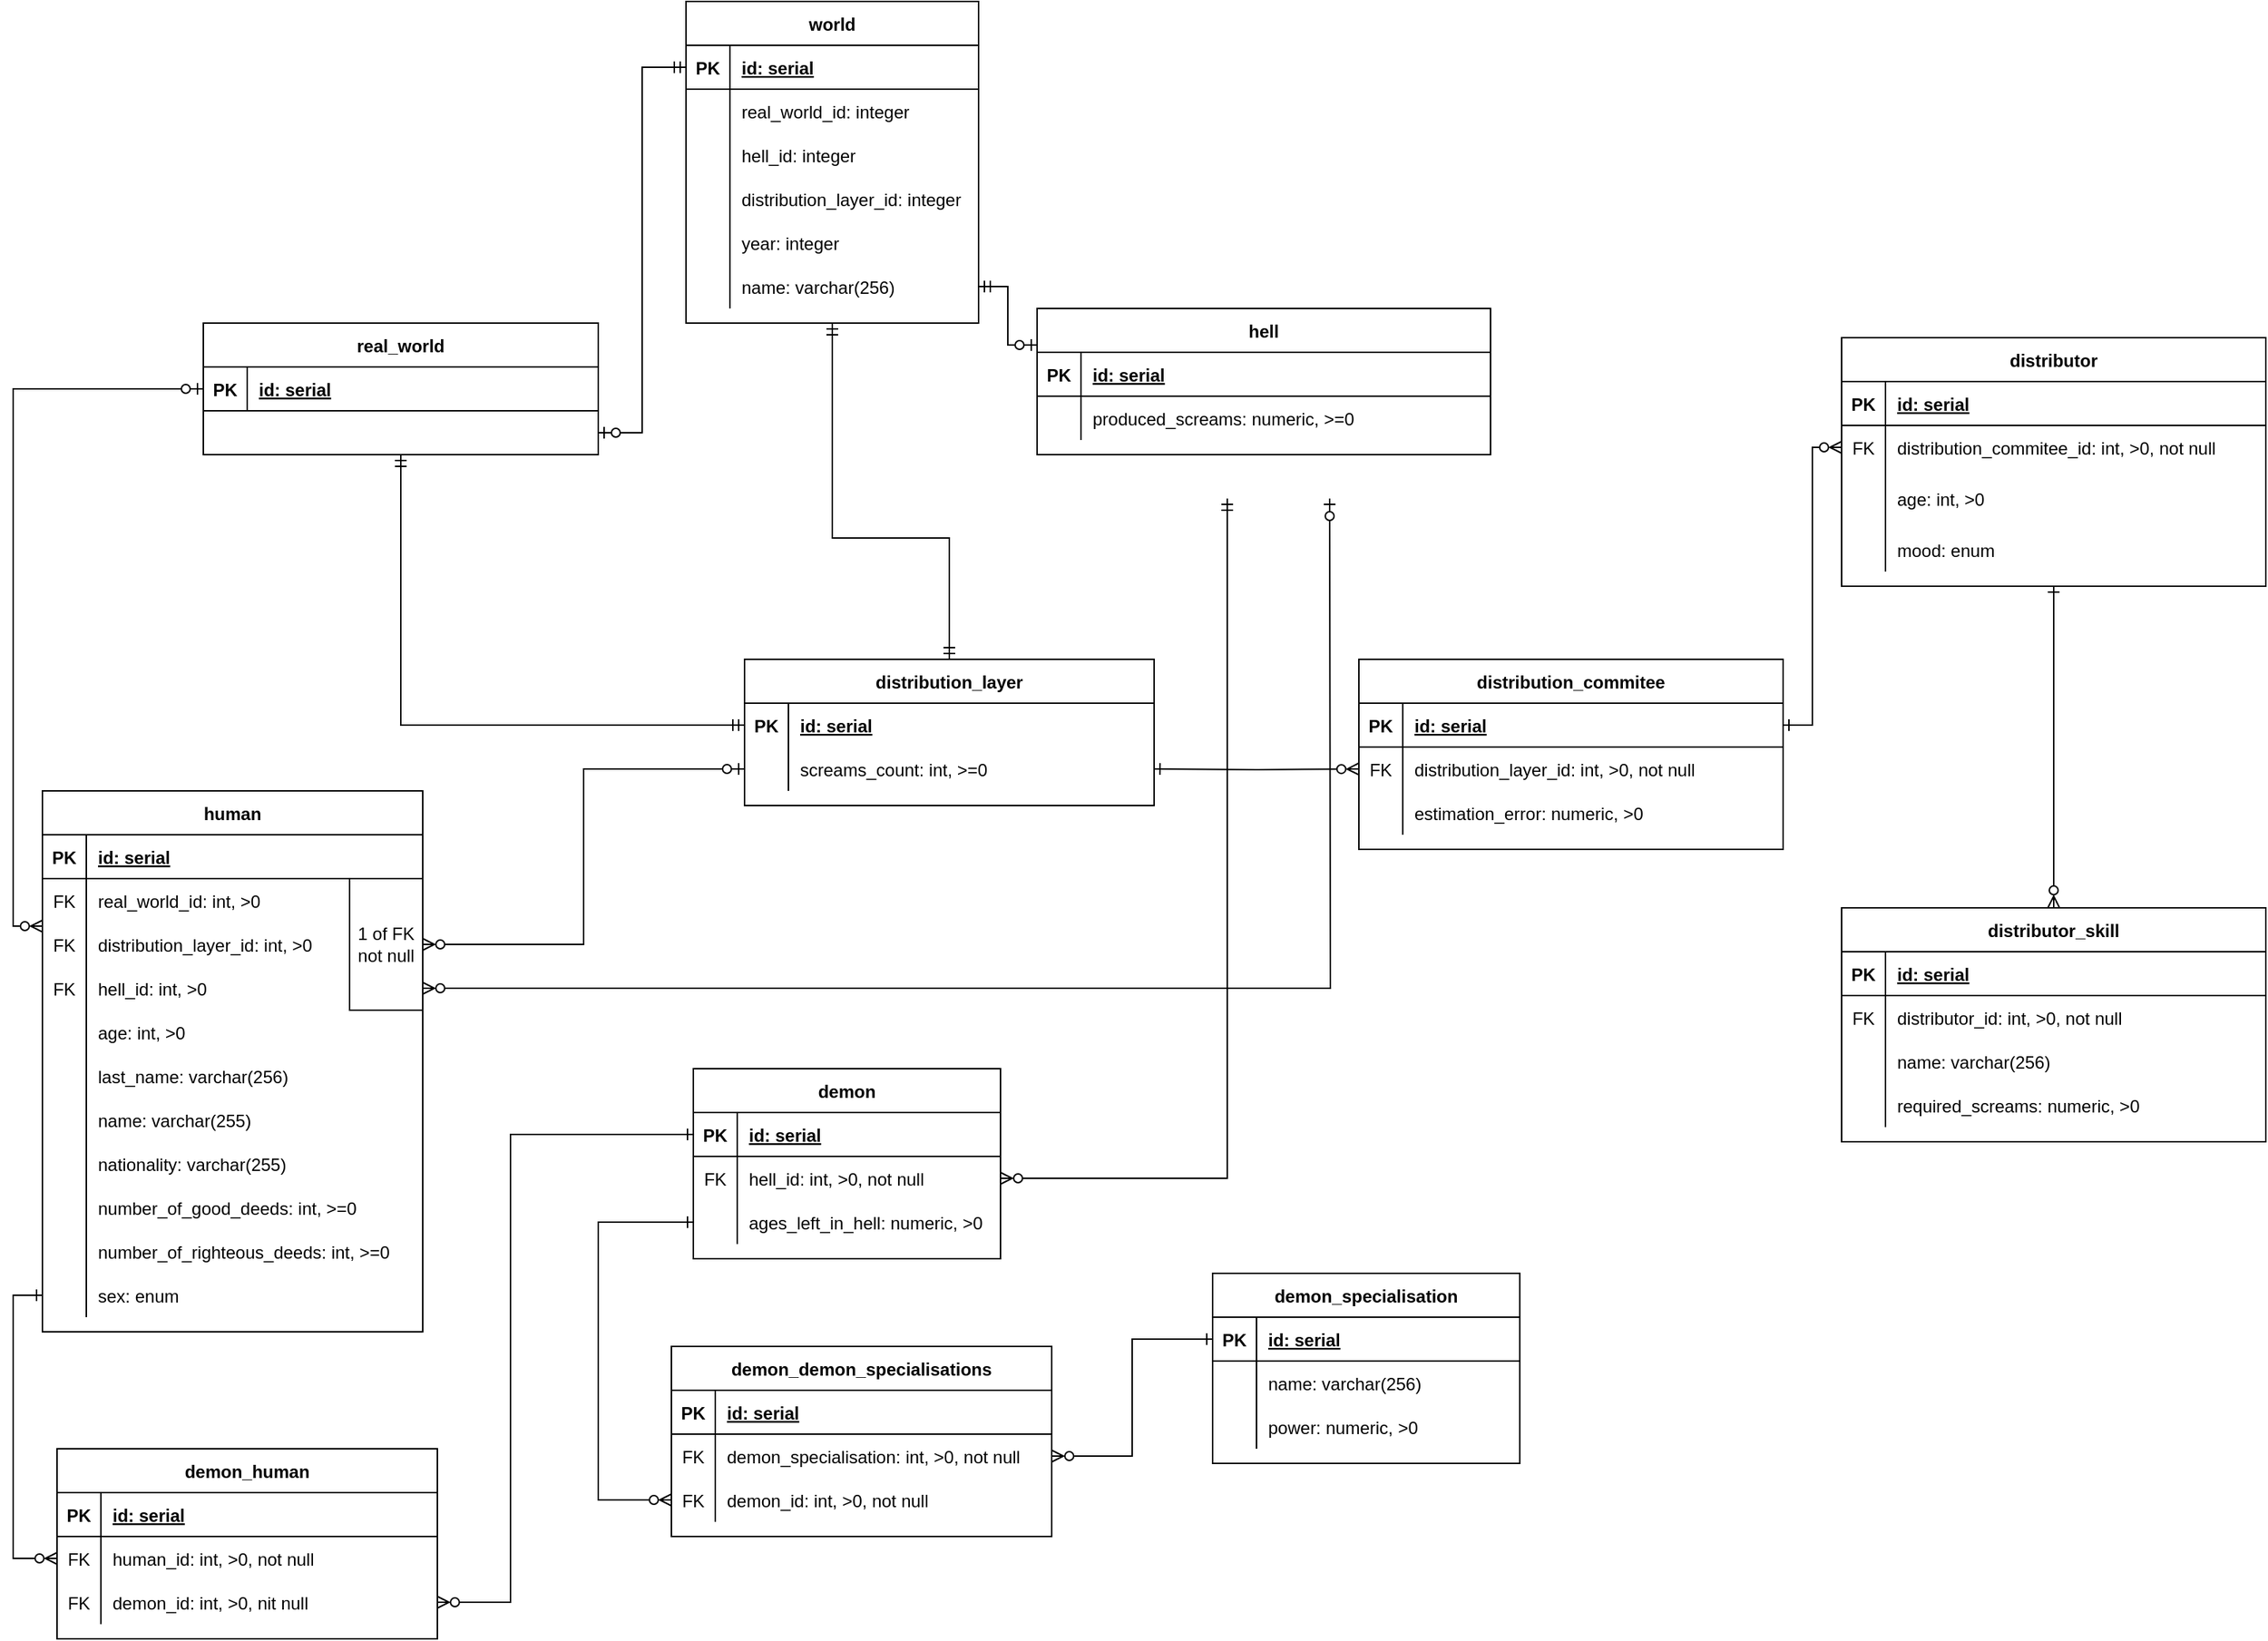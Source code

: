 <mxfile version="20.4.0" type="github">
  <diagram id="rBHpgDiXzl0zAv4yfUyi" name="Page-1">
    <mxGraphModel dx="2015" dy="2404" grid="1" gridSize="10" guides="1" tooltips="1" connect="1" arrows="1" fold="1" page="1" pageScale="1" pageWidth="827" pageHeight="1169" math="0" shadow="0">
      <root>
        <mxCell id="0" />
        <mxCell id="1" parent="0" />
        <mxCell id="eScy41fRzatvGcqAESL5-1" value="real_world" style="shape=table;startSize=30;container=1;collapsible=1;childLayout=tableLayout;fixedRows=1;rowLines=0;fontStyle=1;align=center;resizeLast=1;" parent="1" vertex="1">
          <mxGeometry x="210" y="160" width="270" height="90" as="geometry" />
        </mxCell>
        <mxCell id="eScy41fRzatvGcqAESL5-2" value="" style="shape=tableRow;horizontal=0;startSize=0;swimlaneHead=0;swimlaneBody=0;fillColor=none;collapsible=0;dropTarget=0;points=[[0,0.5],[1,0.5]];portConstraint=eastwest;top=0;left=0;right=0;bottom=1;" parent="eScy41fRzatvGcqAESL5-1" vertex="1">
          <mxGeometry y="30" width="270" height="30" as="geometry" />
        </mxCell>
        <mxCell id="eScy41fRzatvGcqAESL5-3" value="PK" style="shape=partialRectangle;connectable=0;fillColor=none;top=0;left=0;bottom=0;right=0;fontStyle=1;overflow=hidden;" parent="eScy41fRzatvGcqAESL5-2" vertex="1">
          <mxGeometry width="30" height="30" as="geometry">
            <mxRectangle width="30" height="30" as="alternateBounds" />
          </mxGeometry>
        </mxCell>
        <mxCell id="eScy41fRzatvGcqAESL5-4" value="id: serial" style="shape=partialRectangle;connectable=0;fillColor=none;top=0;left=0;bottom=0;right=0;align=left;spacingLeft=6;fontStyle=5;overflow=hidden;" parent="eScy41fRzatvGcqAESL5-2" vertex="1">
          <mxGeometry x="30" width="240" height="30" as="geometry">
            <mxRectangle width="240" height="30" as="alternateBounds" />
          </mxGeometry>
        </mxCell>
        <mxCell id="iyKSk-mzgAImHG3on2Fb-129" style="edgeStyle=orthogonalEdgeStyle;rounded=0;orthogonalLoop=1;jettySize=auto;html=1;entryX=0.5;entryY=0;entryDx=0;entryDy=0;startArrow=ERone;startFill=0;endArrow=ERzeroToMany;endFill=0;" parent="1" source="eScy41fRzatvGcqAESL5-14" target="iyKSk-mzgAImHG3on2Fb-112" edge="1">
          <mxGeometry relative="1" as="geometry" />
        </mxCell>
        <mxCell id="eScy41fRzatvGcqAESL5-14" value="distributor" style="shape=table;startSize=30;container=1;collapsible=1;childLayout=tableLayout;fixedRows=1;rowLines=0;fontStyle=1;align=center;resizeLast=1;" parent="1" vertex="1">
          <mxGeometry x="1330" y="170" width="290" height="170" as="geometry" />
        </mxCell>
        <mxCell id="eScy41fRzatvGcqAESL5-15" value="" style="shape=tableRow;horizontal=0;startSize=0;swimlaneHead=0;swimlaneBody=0;fillColor=none;collapsible=0;dropTarget=0;points=[[0,0.5],[1,0.5]];portConstraint=eastwest;top=0;left=0;right=0;bottom=1;" parent="eScy41fRzatvGcqAESL5-14" vertex="1">
          <mxGeometry y="30" width="290" height="30" as="geometry" />
        </mxCell>
        <mxCell id="eScy41fRzatvGcqAESL5-16" value="PK" style="shape=partialRectangle;connectable=0;fillColor=none;top=0;left=0;bottom=0;right=0;fontStyle=1;overflow=hidden;" parent="eScy41fRzatvGcqAESL5-15" vertex="1">
          <mxGeometry width="30" height="30" as="geometry">
            <mxRectangle width="30" height="30" as="alternateBounds" />
          </mxGeometry>
        </mxCell>
        <mxCell id="eScy41fRzatvGcqAESL5-17" value="id: serial" style="shape=partialRectangle;connectable=0;fillColor=none;top=0;left=0;bottom=0;right=0;align=left;spacingLeft=6;fontStyle=5;overflow=hidden;" parent="eScy41fRzatvGcqAESL5-15" vertex="1">
          <mxGeometry x="30" width="260" height="30" as="geometry">
            <mxRectangle width="260" height="30" as="alternateBounds" />
          </mxGeometry>
        </mxCell>
        <mxCell id="eScy41fRzatvGcqAESL5-18" value="" style="shape=tableRow;horizontal=0;startSize=0;swimlaneHead=0;swimlaneBody=0;fillColor=none;collapsible=0;dropTarget=0;points=[[0,0.5],[1,0.5]];portConstraint=eastwest;top=0;left=0;right=0;bottom=0;" parent="eScy41fRzatvGcqAESL5-14" vertex="1">
          <mxGeometry y="60" width="290" height="30" as="geometry" />
        </mxCell>
        <mxCell id="eScy41fRzatvGcqAESL5-19" value="FK" style="shape=partialRectangle;connectable=0;fillColor=none;top=0;left=0;bottom=0;right=0;editable=1;overflow=hidden;" parent="eScy41fRzatvGcqAESL5-18" vertex="1">
          <mxGeometry width="30" height="30" as="geometry">
            <mxRectangle width="30" height="30" as="alternateBounds" />
          </mxGeometry>
        </mxCell>
        <mxCell id="eScy41fRzatvGcqAESL5-20" value="distribution_commitee_id: int, &gt;0, not null" style="shape=partialRectangle;connectable=0;fillColor=none;top=0;left=0;bottom=0;right=0;align=left;spacingLeft=6;overflow=hidden;" parent="eScy41fRzatvGcqAESL5-18" vertex="1">
          <mxGeometry x="30" width="260" height="30" as="geometry">
            <mxRectangle width="260" height="30" as="alternateBounds" />
          </mxGeometry>
        </mxCell>
        <mxCell id="eScy41fRzatvGcqAESL5-21" value="" style="shape=tableRow;horizontal=0;startSize=0;swimlaneHead=0;swimlaneBody=0;fillColor=none;collapsible=0;dropTarget=0;points=[[0,0.5],[1,0.5]];portConstraint=eastwest;top=0;left=0;right=0;bottom=0;" parent="eScy41fRzatvGcqAESL5-14" vertex="1">
          <mxGeometry y="90" width="290" height="40" as="geometry" />
        </mxCell>
        <mxCell id="eScy41fRzatvGcqAESL5-22" value="" style="shape=partialRectangle;connectable=0;fillColor=none;top=0;left=0;bottom=0;right=0;editable=1;overflow=hidden;" parent="eScy41fRzatvGcqAESL5-21" vertex="1">
          <mxGeometry width="30" height="40" as="geometry">
            <mxRectangle width="30" height="40" as="alternateBounds" />
          </mxGeometry>
        </mxCell>
        <mxCell id="eScy41fRzatvGcqAESL5-23" value="age: int, &gt;0" style="shape=partialRectangle;connectable=0;fillColor=none;top=0;left=0;bottom=0;right=0;align=left;spacingLeft=6;overflow=hidden;" parent="eScy41fRzatvGcqAESL5-21" vertex="1">
          <mxGeometry x="30" width="260" height="40" as="geometry">
            <mxRectangle width="260" height="40" as="alternateBounds" />
          </mxGeometry>
        </mxCell>
        <mxCell id="eScy41fRzatvGcqAESL5-24" value="" style="shape=tableRow;horizontal=0;startSize=0;swimlaneHead=0;swimlaneBody=0;fillColor=none;collapsible=0;dropTarget=0;points=[[0,0.5],[1,0.5]];portConstraint=eastwest;top=0;left=0;right=0;bottom=0;" parent="eScy41fRzatvGcqAESL5-14" vertex="1">
          <mxGeometry y="130" width="290" height="30" as="geometry" />
        </mxCell>
        <mxCell id="eScy41fRzatvGcqAESL5-25" value="" style="shape=partialRectangle;connectable=0;fillColor=none;top=0;left=0;bottom=0;right=0;editable=1;overflow=hidden;" parent="eScy41fRzatvGcqAESL5-24" vertex="1">
          <mxGeometry width="30" height="30" as="geometry">
            <mxRectangle width="30" height="30" as="alternateBounds" />
          </mxGeometry>
        </mxCell>
        <mxCell id="eScy41fRzatvGcqAESL5-26" value="mood: enum" style="shape=partialRectangle;connectable=0;fillColor=none;top=0;left=0;bottom=0;right=0;align=left;spacingLeft=6;overflow=hidden;" parent="eScy41fRzatvGcqAESL5-24" vertex="1">
          <mxGeometry x="30" width="260" height="30" as="geometry">
            <mxRectangle width="260" height="30" as="alternateBounds" />
          </mxGeometry>
        </mxCell>
        <mxCell id="iyKSk-mzgAImHG3on2Fb-43" style="edgeStyle=orthogonalEdgeStyle;rounded=0;orthogonalLoop=1;jettySize=auto;html=1;exitX=0;exitY=0.25;exitDx=0;exitDy=0;entryX=0;entryY=0.5;entryDx=0;entryDy=0;startArrow=ERzeroToMany;startFill=0;endArrow=ERzeroToOne;endFill=0;" parent="1" source="eScy41fRzatvGcqAESL5-27" target="eScy41fRzatvGcqAESL5-2" edge="1">
          <mxGeometry relative="1" as="geometry" />
        </mxCell>
        <mxCell id="eScy41fRzatvGcqAESL5-27" value="human" style="shape=table;startSize=30;container=1;collapsible=1;childLayout=tableLayout;fixedRows=1;rowLines=0;fontStyle=1;align=center;resizeLast=1;" parent="1" vertex="1">
          <mxGeometry x="100" y="480" width="260" height="370" as="geometry" />
        </mxCell>
        <mxCell id="eScy41fRzatvGcqAESL5-28" value="" style="shape=tableRow;horizontal=0;startSize=0;swimlaneHead=0;swimlaneBody=0;fillColor=none;collapsible=0;dropTarget=0;points=[[0,0.5],[1,0.5]];portConstraint=eastwest;top=0;left=0;right=0;bottom=1;" parent="eScy41fRzatvGcqAESL5-27" vertex="1">
          <mxGeometry y="30" width="260" height="30" as="geometry" />
        </mxCell>
        <mxCell id="eScy41fRzatvGcqAESL5-29" value="PK" style="shape=partialRectangle;connectable=0;fillColor=none;top=0;left=0;bottom=0;right=0;fontStyle=1;overflow=hidden;" parent="eScy41fRzatvGcqAESL5-28" vertex="1">
          <mxGeometry width="30" height="30" as="geometry">
            <mxRectangle width="30" height="30" as="alternateBounds" />
          </mxGeometry>
        </mxCell>
        <mxCell id="eScy41fRzatvGcqAESL5-30" value="id: serial" style="shape=partialRectangle;connectable=0;fillColor=none;top=0;left=0;bottom=0;right=0;align=left;spacingLeft=6;fontStyle=5;overflow=hidden;" parent="eScy41fRzatvGcqAESL5-28" vertex="1">
          <mxGeometry x="30" width="230" height="30" as="geometry">
            <mxRectangle width="230" height="30" as="alternateBounds" />
          </mxGeometry>
        </mxCell>
        <mxCell id="eScy41fRzatvGcqAESL5-31" value="" style="shape=tableRow;horizontal=0;startSize=0;swimlaneHead=0;swimlaneBody=0;fillColor=none;collapsible=0;dropTarget=0;points=[[0,0.5],[1,0.5]];portConstraint=eastwest;top=0;left=0;right=0;bottom=0;" parent="eScy41fRzatvGcqAESL5-27" vertex="1">
          <mxGeometry y="60" width="260" height="30" as="geometry" />
        </mxCell>
        <mxCell id="eScy41fRzatvGcqAESL5-32" value="FK" style="shape=partialRectangle;connectable=0;fillColor=none;top=0;left=0;bottom=0;right=0;editable=1;overflow=hidden;" parent="eScy41fRzatvGcqAESL5-31" vertex="1">
          <mxGeometry width="30" height="30" as="geometry">
            <mxRectangle width="30" height="30" as="alternateBounds" />
          </mxGeometry>
        </mxCell>
        <mxCell id="eScy41fRzatvGcqAESL5-33" value="real_world_id: int, &gt;0" style="shape=partialRectangle;connectable=0;fillColor=none;top=0;left=0;bottom=0;right=0;align=left;spacingLeft=6;overflow=hidden;" parent="eScy41fRzatvGcqAESL5-31" vertex="1">
          <mxGeometry x="30" width="230" height="30" as="geometry">
            <mxRectangle width="230" height="30" as="alternateBounds" />
          </mxGeometry>
        </mxCell>
        <mxCell id="iyKSk-mzgAImHG3on2Fb-54" value="" style="shape=tableRow;horizontal=0;startSize=0;swimlaneHead=0;swimlaneBody=0;fillColor=none;collapsible=0;dropTarget=0;points=[[0,0.5],[1,0.5]];portConstraint=eastwest;top=0;left=0;right=0;bottom=0;" parent="eScy41fRzatvGcqAESL5-27" vertex="1">
          <mxGeometry y="90" width="260" height="30" as="geometry" />
        </mxCell>
        <mxCell id="iyKSk-mzgAImHG3on2Fb-55" value="FK" style="shape=partialRectangle;connectable=0;fillColor=none;top=0;left=0;bottom=0;right=0;editable=1;overflow=hidden;" parent="iyKSk-mzgAImHG3on2Fb-54" vertex="1">
          <mxGeometry width="30" height="30" as="geometry">
            <mxRectangle width="30" height="30" as="alternateBounds" />
          </mxGeometry>
        </mxCell>
        <mxCell id="iyKSk-mzgAImHG3on2Fb-56" value="distribution_layer_id: int, &gt;0" style="shape=partialRectangle;connectable=0;fillColor=none;top=0;left=0;bottom=0;right=0;align=left;spacingLeft=6;overflow=hidden;fontStyle=0" parent="iyKSk-mzgAImHG3on2Fb-54" vertex="1">
          <mxGeometry x="30" width="230" height="30" as="geometry">
            <mxRectangle width="230" height="30" as="alternateBounds" />
          </mxGeometry>
        </mxCell>
        <mxCell id="iyKSk-mzgAImHG3on2Fb-50" value="" style="shape=tableRow;horizontal=0;startSize=0;swimlaneHead=0;swimlaneBody=0;fillColor=none;collapsible=0;dropTarget=0;points=[[0,0.5],[1,0.5]];portConstraint=eastwest;top=0;left=0;right=0;bottom=0;" parent="eScy41fRzatvGcqAESL5-27" vertex="1">
          <mxGeometry y="120" width="260" height="30" as="geometry" />
        </mxCell>
        <mxCell id="iyKSk-mzgAImHG3on2Fb-51" value="FK" style="shape=partialRectangle;connectable=0;fillColor=none;top=0;left=0;bottom=0;right=0;editable=1;overflow=hidden;" parent="iyKSk-mzgAImHG3on2Fb-50" vertex="1">
          <mxGeometry width="30" height="30" as="geometry">
            <mxRectangle width="30" height="30" as="alternateBounds" />
          </mxGeometry>
        </mxCell>
        <mxCell id="iyKSk-mzgAImHG3on2Fb-52" value="hell_id: int, &gt;0" style="shape=partialRectangle;connectable=0;fillColor=none;top=0;left=0;bottom=0;right=0;align=left;spacingLeft=6;overflow=hidden;fontStyle=0" parent="iyKSk-mzgAImHG3on2Fb-50" vertex="1">
          <mxGeometry x="30" width="230" height="30" as="geometry">
            <mxRectangle width="230" height="30" as="alternateBounds" />
          </mxGeometry>
        </mxCell>
        <mxCell id="iyKSk-mzgAImHG3on2Fb-40" value="" style="shape=tableRow;horizontal=0;startSize=0;swimlaneHead=0;swimlaneBody=0;fillColor=none;collapsible=0;dropTarget=0;points=[[0,0.5],[1,0.5]];portConstraint=eastwest;top=0;left=0;right=0;bottom=0;" parent="eScy41fRzatvGcqAESL5-27" vertex="1">
          <mxGeometry y="150" width="260" height="30" as="geometry" />
        </mxCell>
        <mxCell id="iyKSk-mzgAImHG3on2Fb-41" value="" style="shape=partialRectangle;connectable=0;fillColor=none;top=0;left=0;bottom=0;right=0;editable=1;overflow=hidden;" parent="iyKSk-mzgAImHG3on2Fb-40" vertex="1">
          <mxGeometry width="30" height="30" as="geometry">
            <mxRectangle width="30" height="30" as="alternateBounds" />
          </mxGeometry>
        </mxCell>
        <mxCell id="iyKSk-mzgAImHG3on2Fb-42" value="age: int, &gt;0" style="shape=partialRectangle;connectable=0;fillColor=none;top=0;left=0;bottom=0;right=0;align=left;spacingLeft=6;overflow=hidden;" parent="iyKSk-mzgAImHG3on2Fb-40" vertex="1">
          <mxGeometry x="30" width="230" height="30" as="geometry">
            <mxRectangle width="230" height="30" as="alternateBounds" />
          </mxGeometry>
        </mxCell>
        <mxCell id="eScy41fRzatvGcqAESL5-34" value="" style="shape=tableRow;horizontal=0;startSize=0;swimlaneHead=0;swimlaneBody=0;fillColor=none;collapsible=0;dropTarget=0;points=[[0,0.5],[1,0.5]];portConstraint=eastwest;top=0;left=0;right=0;bottom=0;" parent="eScy41fRzatvGcqAESL5-27" vertex="1">
          <mxGeometry y="180" width="260" height="30" as="geometry" />
        </mxCell>
        <mxCell id="eScy41fRzatvGcqAESL5-35" value="" style="shape=partialRectangle;connectable=0;fillColor=none;top=0;left=0;bottom=0;right=0;editable=1;overflow=hidden;" parent="eScy41fRzatvGcqAESL5-34" vertex="1">
          <mxGeometry width="30" height="30" as="geometry">
            <mxRectangle width="30" height="30" as="alternateBounds" />
          </mxGeometry>
        </mxCell>
        <mxCell id="eScy41fRzatvGcqAESL5-36" value="last_name: varchar(256)" style="shape=partialRectangle;connectable=0;fillColor=none;top=0;left=0;bottom=0;right=0;align=left;spacingLeft=6;overflow=hidden;" parent="eScy41fRzatvGcqAESL5-34" vertex="1">
          <mxGeometry x="30" width="230" height="30" as="geometry">
            <mxRectangle width="230" height="30" as="alternateBounds" />
          </mxGeometry>
        </mxCell>
        <mxCell id="eScy41fRzatvGcqAESL5-37" value="" style="shape=tableRow;horizontal=0;startSize=0;swimlaneHead=0;swimlaneBody=0;fillColor=none;collapsible=0;dropTarget=0;points=[[0,0.5],[1,0.5]];portConstraint=eastwest;top=0;left=0;right=0;bottom=0;" parent="eScy41fRzatvGcqAESL5-27" vertex="1">
          <mxGeometry y="210" width="260" height="30" as="geometry" />
        </mxCell>
        <mxCell id="eScy41fRzatvGcqAESL5-38" value="" style="shape=partialRectangle;connectable=0;fillColor=none;top=0;left=0;bottom=0;right=0;editable=1;overflow=hidden;" parent="eScy41fRzatvGcqAESL5-37" vertex="1">
          <mxGeometry width="30" height="30" as="geometry">
            <mxRectangle width="30" height="30" as="alternateBounds" />
          </mxGeometry>
        </mxCell>
        <mxCell id="eScy41fRzatvGcqAESL5-39" value="name: varchar(255)" style="shape=partialRectangle;connectable=0;fillColor=none;top=0;left=0;bottom=0;right=0;align=left;spacingLeft=6;overflow=hidden;" parent="eScy41fRzatvGcqAESL5-37" vertex="1">
          <mxGeometry x="30" width="230" height="30" as="geometry">
            <mxRectangle width="230" height="30" as="alternateBounds" />
          </mxGeometry>
        </mxCell>
        <mxCell id="iyKSk-mzgAImHG3on2Fb-34" value="" style="shape=tableRow;horizontal=0;startSize=0;swimlaneHead=0;swimlaneBody=0;fillColor=none;collapsible=0;dropTarget=0;points=[[0,0.5],[1,0.5]];portConstraint=eastwest;top=0;left=0;right=0;bottom=0;" parent="eScy41fRzatvGcqAESL5-27" vertex="1">
          <mxGeometry y="240" width="260" height="30" as="geometry" />
        </mxCell>
        <mxCell id="iyKSk-mzgAImHG3on2Fb-35" value="" style="shape=partialRectangle;connectable=0;fillColor=none;top=0;left=0;bottom=0;right=0;editable=1;overflow=hidden;" parent="iyKSk-mzgAImHG3on2Fb-34" vertex="1">
          <mxGeometry width="30" height="30" as="geometry">
            <mxRectangle width="30" height="30" as="alternateBounds" />
          </mxGeometry>
        </mxCell>
        <mxCell id="iyKSk-mzgAImHG3on2Fb-36" value="nationality: varchar(255)" style="shape=partialRectangle;connectable=0;fillColor=none;top=0;left=0;bottom=0;right=0;align=left;spacingLeft=6;overflow=hidden;" parent="iyKSk-mzgAImHG3on2Fb-34" vertex="1">
          <mxGeometry x="30" width="230" height="30" as="geometry">
            <mxRectangle width="230" height="30" as="alternateBounds" />
          </mxGeometry>
        </mxCell>
        <mxCell id="iyKSk-mzgAImHG3on2Fb-37" value="" style="shape=tableRow;horizontal=0;startSize=0;swimlaneHead=0;swimlaneBody=0;fillColor=none;collapsible=0;dropTarget=0;points=[[0,0.5],[1,0.5]];portConstraint=eastwest;top=0;left=0;right=0;bottom=0;" parent="eScy41fRzatvGcqAESL5-27" vertex="1">
          <mxGeometry y="270" width="260" height="30" as="geometry" />
        </mxCell>
        <mxCell id="iyKSk-mzgAImHG3on2Fb-38" value="" style="shape=partialRectangle;connectable=0;fillColor=none;top=0;left=0;bottom=0;right=0;editable=1;overflow=hidden;" parent="iyKSk-mzgAImHG3on2Fb-37" vertex="1">
          <mxGeometry width="30" height="30" as="geometry">
            <mxRectangle width="30" height="30" as="alternateBounds" />
          </mxGeometry>
        </mxCell>
        <mxCell id="iyKSk-mzgAImHG3on2Fb-39" value="number_of_good_deeds: int, &gt;=0" style="shape=partialRectangle;connectable=0;fillColor=none;top=0;left=0;bottom=0;right=0;align=left;spacingLeft=6;overflow=hidden;" parent="iyKSk-mzgAImHG3on2Fb-37" vertex="1">
          <mxGeometry x="30" width="230" height="30" as="geometry">
            <mxRectangle width="230" height="30" as="alternateBounds" />
          </mxGeometry>
        </mxCell>
        <mxCell id="iyKSk-mzgAImHG3on2Fb-30" value="" style="shape=tableRow;horizontal=0;startSize=0;swimlaneHead=0;swimlaneBody=0;fillColor=none;collapsible=0;dropTarget=0;points=[[0,0.5],[1,0.5]];portConstraint=eastwest;top=0;left=0;right=0;bottom=0;" parent="eScy41fRzatvGcqAESL5-27" vertex="1">
          <mxGeometry y="300" width="260" height="30" as="geometry" />
        </mxCell>
        <mxCell id="iyKSk-mzgAImHG3on2Fb-31" value="" style="shape=partialRectangle;connectable=0;fillColor=none;top=0;left=0;bottom=0;right=0;editable=1;overflow=hidden;" parent="iyKSk-mzgAImHG3on2Fb-30" vertex="1">
          <mxGeometry width="30" height="30" as="geometry">
            <mxRectangle width="30" height="30" as="alternateBounds" />
          </mxGeometry>
        </mxCell>
        <mxCell id="iyKSk-mzgAImHG3on2Fb-32" value="number_of_righteous_deeds: int, &gt;=0" style="shape=partialRectangle;connectable=0;fillColor=none;top=0;left=0;bottom=0;right=0;align=left;spacingLeft=6;overflow=hidden;" parent="iyKSk-mzgAImHG3on2Fb-30" vertex="1">
          <mxGeometry x="30" width="230" height="30" as="geometry">
            <mxRectangle width="230" height="30" as="alternateBounds" />
          </mxGeometry>
        </mxCell>
        <mxCell id="iyKSk-mzgAImHG3on2Fb-47" value="" style="shape=tableRow;horizontal=0;startSize=0;swimlaneHead=0;swimlaneBody=0;fillColor=none;collapsible=0;dropTarget=0;points=[[0,0.5],[1,0.5]];portConstraint=eastwest;top=0;left=0;right=0;bottom=0;" parent="eScy41fRzatvGcqAESL5-27" vertex="1">
          <mxGeometry y="330" width="260" height="30" as="geometry" />
        </mxCell>
        <mxCell id="iyKSk-mzgAImHG3on2Fb-48" value="" style="shape=partialRectangle;connectable=0;fillColor=none;top=0;left=0;bottom=0;right=0;editable=1;overflow=hidden;" parent="iyKSk-mzgAImHG3on2Fb-47" vertex="1">
          <mxGeometry width="30" height="30" as="geometry">
            <mxRectangle width="30" height="30" as="alternateBounds" />
          </mxGeometry>
        </mxCell>
        <mxCell id="iyKSk-mzgAImHG3on2Fb-49" value="sex: enum" style="shape=partialRectangle;connectable=0;fillColor=none;top=0;left=0;bottom=0;right=0;align=left;spacingLeft=6;overflow=hidden;" parent="iyKSk-mzgAImHG3on2Fb-47" vertex="1">
          <mxGeometry x="30" width="230" height="30" as="geometry">
            <mxRectangle width="230" height="30" as="alternateBounds" />
          </mxGeometry>
        </mxCell>
        <mxCell id="eScy41fRzatvGcqAESL5-40" value="world" style="shape=table;startSize=30;container=1;collapsible=1;childLayout=tableLayout;fixedRows=1;rowLines=0;fontStyle=1;align=center;resizeLast=1;" parent="1" vertex="1">
          <mxGeometry x="540" y="-60" width="200" height="220" as="geometry" />
        </mxCell>
        <mxCell id="eScy41fRzatvGcqAESL5-41" value="" style="shape=tableRow;horizontal=0;startSize=0;swimlaneHead=0;swimlaneBody=0;fillColor=none;collapsible=0;dropTarget=0;points=[[0,0.5],[1,0.5]];portConstraint=eastwest;top=0;left=0;right=0;bottom=1;" parent="eScy41fRzatvGcqAESL5-40" vertex="1">
          <mxGeometry y="30" width="200" height="30" as="geometry" />
        </mxCell>
        <mxCell id="eScy41fRzatvGcqAESL5-42" value="PK" style="shape=partialRectangle;connectable=0;fillColor=none;top=0;left=0;bottom=0;right=0;fontStyle=1;overflow=hidden;" parent="eScy41fRzatvGcqAESL5-41" vertex="1">
          <mxGeometry width="30" height="30" as="geometry">
            <mxRectangle width="30" height="30" as="alternateBounds" />
          </mxGeometry>
        </mxCell>
        <mxCell id="eScy41fRzatvGcqAESL5-43" value="id: serial" style="shape=partialRectangle;connectable=0;fillColor=none;top=0;left=0;bottom=0;right=0;align=left;spacingLeft=6;fontStyle=5;overflow=hidden;" parent="eScy41fRzatvGcqAESL5-41" vertex="1">
          <mxGeometry x="30" width="170" height="30" as="geometry">
            <mxRectangle width="170" height="30" as="alternateBounds" />
          </mxGeometry>
        </mxCell>
        <mxCell id="u2eBjIrQ2yj7nebWLhhH-1" value="" style="shape=tableRow;horizontal=0;startSize=0;swimlaneHead=0;swimlaneBody=0;fillColor=none;collapsible=0;dropTarget=0;points=[[0,0.5],[1,0.5]];portConstraint=eastwest;top=0;left=0;right=0;bottom=0;" vertex="1" parent="eScy41fRzatvGcqAESL5-40">
          <mxGeometry y="60" width="200" height="30" as="geometry" />
        </mxCell>
        <mxCell id="u2eBjIrQ2yj7nebWLhhH-2" value="" style="shape=partialRectangle;connectable=0;fillColor=none;top=0;left=0;bottom=0;right=0;editable=1;overflow=hidden;" vertex="1" parent="u2eBjIrQ2yj7nebWLhhH-1">
          <mxGeometry width="30" height="30" as="geometry">
            <mxRectangle width="30" height="30" as="alternateBounds" />
          </mxGeometry>
        </mxCell>
        <mxCell id="u2eBjIrQ2yj7nebWLhhH-3" value="real_world_id: integer" style="shape=partialRectangle;connectable=0;fillColor=none;top=0;left=0;bottom=0;right=0;align=left;spacingLeft=6;overflow=hidden;" vertex="1" parent="u2eBjIrQ2yj7nebWLhhH-1">
          <mxGeometry x="30" width="170" height="30" as="geometry">
            <mxRectangle width="170" height="30" as="alternateBounds" />
          </mxGeometry>
        </mxCell>
        <mxCell id="u2eBjIrQ2yj7nebWLhhH-8" value="" style="shape=tableRow;horizontal=0;startSize=0;swimlaneHead=0;swimlaneBody=0;fillColor=none;collapsible=0;dropTarget=0;points=[[0,0.5],[1,0.5]];portConstraint=eastwest;top=0;left=0;right=0;bottom=0;" vertex="1" parent="eScy41fRzatvGcqAESL5-40">
          <mxGeometry y="90" width="200" height="30" as="geometry" />
        </mxCell>
        <mxCell id="u2eBjIrQ2yj7nebWLhhH-9" value="" style="shape=partialRectangle;connectable=0;fillColor=none;top=0;left=0;bottom=0;right=0;editable=1;overflow=hidden;" vertex="1" parent="u2eBjIrQ2yj7nebWLhhH-8">
          <mxGeometry width="30" height="30" as="geometry">
            <mxRectangle width="30" height="30" as="alternateBounds" />
          </mxGeometry>
        </mxCell>
        <mxCell id="u2eBjIrQ2yj7nebWLhhH-10" value="hell_id: integer" style="shape=partialRectangle;connectable=0;fillColor=none;top=0;left=0;bottom=0;right=0;align=left;spacingLeft=6;overflow=hidden;" vertex="1" parent="u2eBjIrQ2yj7nebWLhhH-8">
          <mxGeometry x="30" width="170" height="30" as="geometry">
            <mxRectangle width="170" height="30" as="alternateBounds" />
          </mxGeometry>
        </mxCell>
        <mxCell id="u2eBjIrQ2yj7nebWLhhH-11" value="" style="shape=tableRow;horizontal=0;startSize=0;swimlaneHead=0;swimlaneBody=0;fillColor=none;collapsible=0;dropTarget=0;points=[[0,0.5],[1,0.5]];portConstraint=eastwest;top=0;left=0;right=0;bottom=0;" vertex="1" parent="eScy41fRzatvGcqAESL5-40">
          <mxGeometry y="120" width="200" height="30" as="geometry" />
        </mxCell>
        <mxCell id="u2eBjIrQ2yj7nebWLhhH-12" value="" style="shape=partialRectangle;connectable=0;fillColor=none;top=0;left=0;bottom=0;right=0;editable=1;overflow=hidden;" vertex="1" parent="u2eBjIrQ2yj7nebWLhhH-11">
          <mxGeometry width="30" height="30" as="geometry">
            <mxRectangle width="30" height="30" as="alternateBounds" />
          </mxGeometry>
        </mxCell>
        <mxCell id="u2eBjIrQ2yj7nebWLhhH-13" value="distribution_layer_id: integer" style="shape=partialRectangle;connectable=0;fillColor=none;top=0;left=0;bottom=0;right=0;align=left;spacingLeft=6;overflow=hidden;" vertex="1" parent="u2eBjIrQ2yj7nebWLhhH-11">
          <mxGeometry x="30" width="170" height="30" as="geometry">
            <mxRectangle width="170" height="30" as="alternateBounds" />
          </mxGeometry>
        </mxCell>
        <mxCell id="u2eBjIrQ2yj7nebWLhhH-14" value="" style="shape=tableRow;horizontal=0;startSize=0;swimlaneHead=0;swimlaneBody=0;fillColor=none;collapsible=0;dropTarget=0;points=[[0,0.5],[1,0.5]];portConstraint=eastwest;top=0;left=0;right=0;bottom=0;" vertex="1" parent="eScy41fRzatvGcqAESL5-40">
          <mxGeometry y="150" width="200" height="30" as="geometry" />
        </mxCell>
        <mxCell id="u2eBjIrQ2yj7nebWLhhH-15" value="" style="shape=partialRectangle;connectable=0;fillColor=none;top=0;left=0;bottom=0;right=0;editable=1;overflow=hidden;" vertex="1" parent="u2eBjIrQ2yj7nebWLhhH-14">
          <mxGeometry width="30" height="30" as="geometry">
            <mxRectangle width="30" height="30" as="alternateBounds" />
          </mxGeometry>
        </mxCell>
        <mxCell id="u2eBjIrQ2yj7nebWLhhH-16" value="year: integer" style="shape=partialRectangle;connectable=0;fillColor=none;top=0;left=0;bottom=0;right=0;align=left;spacingLeft=6;overflow=hidden;" vertex="1" parent="u2eBjIrQ2yj7nebWLhhH-14">
          <mxGeometry x="30" width="170" height="30" as="geometry">
            <mxRectangle width="170" height="30" as="alternateBounds" />
          </mxGeometry>
        </mxCell>
        <mxCell id="eScy41fRzatvGcqAESL5-44" value="" style="shape=tableRow;horizontal=0;startSize=0;swimlaneHead=0;swimlaneBody=0;fillColor=none;collapsible=0;dropTarget=0;points=[[0,0.5],[1,0.5]];portConstraint=eastwest;top=0;left=0;right=0;bottom=0;" parent="eScy41fRzatvGcqAESL5-40" vertex="1">
          <mxGeometry y="180" width="200" height="30" as="geometry" />
        </mxCell>
        <mxCell id="eScy41fRzatvGcqAESL5-45" value="" style="shape=partialRectangle;connectable=0;fillColor=none;top=0;left=0;bottom=0;right=0;editable=1;overflow=hidden;" parent="eScy41fRzatvGcqAESL5-44" vertex="1">
          <mxGeometry width="30" height="30" as="geometry">
            <mxRectangle width="30" height="30" as="alternateBounds" />
          </mxGeometry>
        </mxCell>
        <mxCell id="eScy41fRzatvGcqAESL5-46" value="name: varchar(256)" style="shape=partialRectangle;connectable=0;fillColor=none;top=0;left=0;bottom=0;right=0;align=left;spacingLeft=6;overflow=hidden;" parent="eScy41fRzatvGcqAESL5-44" vertex="1">
          <mxGeometry x="30" width="170" height="30" as="geometry">
            <mxRectangle width="170" height="30" as="alternateBounds" />
          </mxGeometry>
        </mxCell>
        <mxCell id="iyKSk-mzgAImHG3on2Fb-21" style="edgeStyle=orthogonalEdgeStyle;rounded=0;orthogonalLoop=1;jettySize=auto;html=1;entryX=0.5;entryY=1;entryDx=0;entryDy=0;startArrow=ERmandOne;startFill=0;endArrow=ERmandOne;endFill=0;" parent="1" source="eScy41fRzatvGcqAESL5-53" target="eScy41fRzatvGcqAESL5-40" edge="1">
          <mxGeometry relative="1" as="geometry">
            <mxPoint x="780" y="225" as="targetPoint" />
            <Array as="points">
              <mxPoint x="720" y="307" />
              <mxPoint x="640" y="307" />
            </Array>
          </mxGeometry>
        </mxCell>
        <mxCell id="eScy41fRzatvGcqAESL5-53" value="distribution_layer" style="shape=table;startSize=30;container=1;collapsible=1;childLayout=tableLayout;fixedRows=1;rowLines=0;fontStyle=1;align=center;resizeLast=1;" parent="1" vertex="1">
          <mxGeometry x="580" y="390" width="280" height="100" as="geometry" />
        </mxCell>
        <mxCell id="eScy41fRzatvGcqAESL5-57" value="" style="shape=tableRow;horizontal=0;startSize=0;swimlaneHead=0;swimlaneBody=0;fillColor=none;collapsible=0;dropTarget=0;points=[[0,0.5],[1,0.5]];portConstraint=eastwest;top=0;left=0;right=0;bottom=0;" parent="eScy41fRzatvGcqAESL5-53" vertex="1">
          <mxGeometry y="30" width="280" height="30" as="geometry" />
        </mxCell>
        <mxCell id="eScy41fRzatvGcqAESL5-58" value="PK" style="shape=partialRectangle;connectable=0;fillColor=none;top=0;left=0;bottom=0;right=0;editable=1;overflow=hidden;fontStyle=1" parent="eScy41fRzatvGcqAESL5-57" vertex="1">
          <mxGeometry width="30" height="30" as="geometry">
            <mxRectangle width="30" height="30" as="alternateBounds" />
          </mxGeometry>
        </mxCell>
        <mxCell id="eScy41fRzatvGcqAESL5-59" value="id: serial" style="shape=partialRectangle;connectable=0;fillColor=none;top=0;left=0;bottom=0;right=0;align=left;spacingLeft=6;overflow=hidden;fontStyle=5" parent="eScy41fRzatvGcqAESL5-57" vertex="1">
          <mxGeometry x="30" width="250" height="30" as="geometry">
            <mxRectangle width="250" height="30" as="alternateBounds" />
          </mxGeometry>
        </mxCell>
        <mxCell id="iyKSk-mzgAImHG3on2Fb-22" value="" style="shape=tableRow;horizontal=0;startSize=0;swimlaneHead=0;swimlaneBody=0;fillColor=none;collapsible=0;dropTarget=0;points=[[0,0.5],[1,0.5]];portConstraint=eastwest;top=0;left=0;right=0;bottom=0;" parent="eScy41fRzatvGcqAESL5-53" vertex="1">
          <mxGeometry y="60" width="280" height="30" as="geometry" />
        </mxCell>
        <mxCell id="iyKSk-mzgAImHG3on2Fb-23" value="" style="shape=partialRectangle;connectable=0;fillColor=none;top=0;left=0;bottom=0;right=0;editable=1;overflow=hidden;" parent="iyKSk-mzgAImHG3on2Fb-22" vertex="1">
          <mxGeometry width="30" height="30" as="geometry">
            <mxRectangle width="30" height="30" as="alternateBounds" />
          </mxGeometry>
        </mxCell>
        <mxCell id="iyKSk-mzgAImHG3on2Fb-24" value="screams_count: int, &gt;=0" style="shape=partialRectangle;connectable=0;fillColor=none;top=0;left=0;bottom=0;right=0;align=left;spacingLeft=6;overflow=hidden;" parent="iyKSk-mzgAImHG3on2Fb-22" vertex="1">
          <mxGeometry x="30" width="250" height="30" as="geometry">
            <mxRectangle width="250" height="30" as="alternateBounds" />
          </mxGeometry>
        </mxCell>
        <mxCell id="iyKSk-mzgAImHG3on2Fb-60" style="edgeStyle=orthogonalEdgeStyle;rounded=0;orthogonalLoop=1;jettySize=auto;html=1;startArrow=ERzeroToMany;startFill=0;endArrow=ERmandOne;endFill=0;exitX=1;exitY=0.5;exitDx=0;exitDy=0;" parent="1" source="eScy41fRzatvGcqAESL5-70" edge="1">
          <mxGeometry relative="1" as="geometry">
            <mxPoint x="910" y="280" as="targetPoint" />
            <Array as="points">
              <mxPoint x="910" y="745" />
            </Array>
          </mxGeometry>
        </mxCell>
        <mxCell id="iyKSk-mzgAImHG3on2Fb-82" style="edgeStyle=orthogonalEdgeStyle;rounded=0;orthogonalLoop=1;jettySize=auto;html=1;entryX=0;entryY=0.5;entryDx=0;entryDy=0;startArrow=ERone;startFill=0;endArrow=ERzeroToMany;endFill=0;exitX=0;exitY=0.5;exitDx=0;exitDy=0;" parent="1" source="eScy41fRzatvGcqAESL5-73" target="iyKSk-mzgAImHG3on2Fb-79" edge="1">
          <mxGeometry relative="1" as="geometry">
            <Array as="points">
              <mxPoint x="480" y="775" />
              <mxPoint x="480" y="965" />
            </Array>
          </mxGeometry>
        </mxCell>
        <mxCell id="eScy41fRzatvGcqAESL5-66" value="demon" style="shape=table;startSize=30;container=1;collapsible=1;childLayout=tableLayout;fixedRows=1;rowLines=0;fontStyle=1;align=center;resizeLast=1;" parent="1" vertex="1">
          <mxGeometry x="545" y="670" width="210" height="130" as="geometry" />
        </mxCell>
        <mxCell id="eScy41fRzatvGcqAESL5-67" value="" style="shape=tableRow;horizontal=0;startSize=0;swimlaneHead=0;swimlaneBody=0;fillColor=none;collapsible=0;dropTarget=0;points=[[0,0.5],[1,0.5]];portConstraint=eastwest;top=0;left=0;right=0;bottom=1;" parent="eScy41fRzatvGcqAESL5-66" vertex="1">
          <mxGeometry y="30" width="210" height="30" as="geometry" />
        </mxCell>
        <mxCell id="eScy41fRzatvGcqAESL5-68" value="PK" style="shape=partialRectangle;connectable=0;fillColor=none;top=0;left=0;bottom=0;right=0;fontStyle=1;overflow=hidden;" parent="eScy41fRzatvGcqAESL5-67" vertex="1">
          <mxGeometry width="30" height="30" as="geometry">
            <mxRectangle width="30" height="30" as="alternateBounds" />
          </mxGeometry>
        </mxCell>
        <mxCell id="eScy41fRzatvGcqAESL5-69" value="id: serial" style="shape=partialRectangle;connectable=0;fillColor=none;top=0;left=0;bottom=0;right=0;align=left;spacingLeft=6;fontStyle=5;overflow=hidden;" parent="eScy41fRzatvGcqAESL5-67" vertex="1">
          <mxGeometry x="30" width="180" height="30" as="geometry">
            <mxRectangle width="180" height="30" as="alternateBounds" />
          </mxGeometry>
        </mxCell>
        <mxCell id="eScy41fRzatvGcqAESL5-70" value="" style="shape=tableRow;horizontal=0;startSize=0;swimlaneHead=0;swimlaneBody=0;fillColor=none;collapsible=0;dropTarget=0;points=[[0,0.5],[1,0.5]];portConstraint=eastwest;top=0;left=0;right=0;bottom=0;" parent="eScy41fRzatvGcqAESL5-66" vertex="1">
          <mxGeometry y="60" width="210" height="30" as="geometry" />
        </mxCell>
        <mxCell id="eScy41fRzatvGcqAESL5-71" value="FK" style="shape=partialRectangle;connectable=0;fillColor=none;top=0;left=0;bottom=0;right=0;editable=1;overflow=hidden;" parent="eScy41fRzatvGcqAESL5-70" vertex="1">
          <mxGeometry width="30" height="30" as="geometry">
            <mxRectangle width="30" height="30" as="alternateBounds" />
          </mxGeometry>
        </mxCell>
        <mxCell id="eScy41fRzatvGcqAESL5-72" value="hell_id: int, &gt;0, not null" style="shape=partialRectangle;connectable=0;fillColor=none;top=0;left=0;bottom=0;right=0;align=left;spacingLeft=6;overflow=hidden;" parent="eScy41fRzatvGcqAESL5-70" vertex="1">
          <mxGeometry x="30" width="180" height="30" as="geometry">
            <mxRectangle width="180" height="30" as="alternateBounds" />
          </mxGeometry>
        </mxCell>
        <mxCell id="eScy41fRzatvGcqAESL5-73" value="" style="shape=tableRow;horizontal=0;startSize=0;swimlaneHead=0;swimlaneBody=0;fillColor=none;collapsible=0;dropTarget=0;points=[[0,0.5],[1,0.5]];portConstraint=eastwest;top=0;left=0;right=0;bottom=0;" parent="eScy41fRzatvGcqAESL5-66" vertex="1">
          <mxGeometry y="90" width="210" height="30" as="geometry" />
        </mxCell>
        <mxCell id="eScy41fRzatvGcqAESL5-74" value="" style="shape=partialRectangle;connectable=0;fillColor=none;top=0;left=0;bottom=0;right=0;editable=1;overflow=hidden;" parent="eScy41fRzatvGcqAESL5-73" vertex="1">
          <mxGeometry width="30" height="30" as="geometry">
            <mxRectangle width="30" height="30" as="alternateBounds" />
          </mxGeometry>
        </mxCell>
        <mxCell id="eScy41fRzatvGcqAESL5-75" value="ages_left_in_hell: numeric, &gt;0" style="shape=partialRectangle;connectable=0;fillColor=none;top=0;left=0;bottom=0;right=0;align=left;spacingLeft=6;overflow=hidden;" parent="eScy41fRzatvGcqAESL5-73" vertex="1">
          <mxGeometry x="30" width="180" height="30" as="geometry">
            <mxRectangle width="180" height="30" as="alternateBounds" />
          </mxGeometry>
        </mxCell>
        <mxCell id="iyKSk-mzgAImHG3on2Fb-1" style="edgeStyle=orthogonalEdgeStyle;rounded=0;orthogonalLoop=1;jettySize=auto;html=1;entryX=0;entryY=0.5;entryDx=0;entryDy=0;exitX=1;exitY=0.5;exitDx=0;exitDy=0;endArrow=ERmandOne;endFill=0;startArrow=ERzeroToOne;startFill=0;" parent="1" target="eScy41fRzatvGcqAESL5-41" edge="1">
          <mxGeometry relative="1" as="geometry">
            <mxPoint x="480" y="235" as="sourcePoint" />
            <Array as="points">
              <mxPoint x="510" y="235" />
              <mxPoint x="510" y="-15" />
            </Array>
          </mxGeometry>
        </mxCell>
        <mxCell id="iyKSk-mzgAImHG3on2Fb-10" value="hell" style="shape=table;startSize=30;container=1;collapsible=1;childLayout=tableLayout;fixedRows=1;rowLines=0;fontStyle=1;align=center;resizeLast=1;" parent="1" vertex="1">
          <mxGeometry x="780" y="150" width="310" height="100" as="geometry" />
        </mxCell>
        <mxCell id="iyKSk-mzgAImHG3on2Fb-11" value="" style="shape=tableRow;horizontal=0;startSize=0;swimlaneHead=0;swimlaneBody=0;fillColor=none;collapsible=0;dropTarget=0;points=[[0,0.5],[1,0.5]];portConstraint=eastwest;top=0;left=0;right=0;bottom=1;" parent="iyKSk-mzgAImHG3on2Fb-10" vertex="1">
          <mxGeometry y="30" width="310" height="30" as="geometry" />
        </mxCell>
        <mxCell id="iyKSk-mzgAImHG3on2Fb-12" value="PK" style="shape=partialRectangle;connectable=0;fillColor=none;top=0;left=0;bottom=0;right=0;fontStyle=1;overflow=hidden;" parent="iyKSk-mzgAImHG3on2Fb-11" vertex="1">
          <mxGeometry width="30" height="30" as="geometry">
            <mxRectangle width="30" height="30" as="alternateBounds" />
          </mxGeometry>
        </mxCell>
        <mxCell id="iyKSk-mzgAImHG3on2Fb-13" value="id: serial" style="shape=partialRectangle;connectable=0;fillColor=none;top=0;left=0;bottom=0;right=0;align=left;spacingLeft=6;fontStyle=5;overflow=hidden;" parent="iyKSk-mzgAImHG3on2Fb-11" vertex="1">
          <mxGeometry x="30" width="280" height="30" as="geometry">
            <mxRectangle width="280" height="30" as="alternateBounds" />
          </mxGeometry>
        </mxCell>
        <mxCell id="iyKSk-mzgAImHG3on2Fb-125" value="" style="shape=tableRow;horizontal=0;startSize=0;swimlaneHead=0;swimlaneBody=0;fillColor=none;collapsible=0;dropTarget=0;points=[[0,0.5],[1,0.5]];portConstraint=eastwest;top=0;left=0;right=0;bottom=0;" parent="iyKSk-mzgAImHG3on2Fb-10" vertex="1">
          <mxGeometry y="60" width="310" height="30" as="geometry" />
        </mxCell>
        <mxCell id="iyKSk-mzgAImHG3on2Fb-126" value="" style="shape=partialRectangle;connectable=0;fillColor=none;top=0;left=0;bottom=0;right=0;editable=1;overflow=hidden;" parent="iyKSk-mzgAImHG3on2Fb-125" vertex="1">
          <mxGeometry width="30" height="30" as="geometry">
            <mxRectangle width="30" height="30" as="alternateBounds" />
          </mxGeometry>
        </mxCell>
        <mxCell id="iyKSk-mzgAImHG3on2Fb-127" value="produced_screams: numeric, &gt;=0" style="shape=partialRectangle;connectable=0;fillColor=none;top=0;left=0;bottom=0;right=0;align=left;spacingLeft=6;overflow=hidden;" parent="iyKSk-mzgAImHG3on2Fb-125" vertex="1">
          <mxGeometry x="30" width="280" height="30" as="geometry">
            <mxRectangle width="280" height="30" as="alternateBounds" />
          </mxGeometry>
        </mxCell>
        <mxCell id="iyKSk-mzgAImHG3on2Fb-20" style="edgeStyle=orthogonalEdgeStyle;rounded=0;orthogonalLoop=1;jettySize=auto;html=1;entryX=1;entryY=0.5;entryDx=0;entryDy=0;startArrow=ERzeroToOne;startFill=0;endArrow=ERmandOne;endFill=0;exitX=0;exitY=0.25;exitDx=0;exitDy=0;" parent="1" source="iyKSk-mzgAImHG3on2Fb-10" target="eScy41fRzatvGcqAESL5-44" edge="1">
          <mxGeometry relative="1" as="geometry" />
        </mxCell>
        <mxCell id="iyKSk-mzgAImHG3on2Fb-29" style="edgeStyle=orthogonalEdgeStyle;rounded=0;orthogonalLoop=1;jettySize=auto;html=1;entryX=0.5;entryY=1;entryDx=0;entryDy=0;startArrow=ERmandOne;startFill=0;endArrow=ERmandOne;endFill=0;" parent="1" source="eScy41fRzatvGcqAESL5-57" target="eScy41fRzatvGcqAESL5-1" edge="1">
          <mxGeometry relative="1" as="geometry" />
        </mxCell>
        <mxCell id="iyKSk-mzgAImHG3on2Fb-53" style="edgeStyle=orthogonalEdgeStyle;rounded=0;orthogonalLoop=1;jettySize=auto;html=1;entryX=0;entryY=0.5;entryDx=0;entryDy=0;startArrow=ERzeroToMany;startFill=0;endArrow=ERzeroToOne;endFill=0;exitX=1;exitY=0.5;exitDx=0;exitDy=0;" parent="1" source="iyKSk-mzgAImHG3on2Fb-54" target="iyKSk-mzgAImHG3on2Fb-22" edge="1">
          <mxGeometry relative="1" as="geometry" />
        </mxCell>
        <mxCell id="iyKSk-mzgAImHG3on2Fb-57" style="edgeStyle=orthogonalEdgeStyle;rounded=0;orthogonalLoop=1;jettySize=auto;html=1;startArrow=ERzeroToMany;startFill=0;endArrow=ERzeroToOne;endFill=0;" parent="1" source="iyKSk-mzgAImHG3on2Fb-50" edge="1">
          <mxGeometry relative="1" as="geometry">
            <mxPoint x="980" y="280" as="targetPoint" />
          </mxGeometry>
        </mxCell>
        <mxCell id="iyKSk-mzgAImHG3on2Fb-58" value="1 of FK not null" style="rounded=0;whiteSpace=wrap;html=1;" parent="1" vertex="1">
          <mxGeometry x="310" y="540" width="50" height="90" as="geometry" />
        </mxCell>
        <mxCell id="iyKSk-mzgAImHG3on2Fb-61" value="demon_specialisation" style="shape=table;startSize=30;container=1;collapsible=1;childLayout=tableLayout;fixedRows=1;rowLines=0;fontStyle=1;align=center;resizeLast=1;" parent="1" vertex="1">
          <mxGeometry x="900" y="810" width="210" height="130" as="geometry" />
        </mxCell>
        <mxCell id="iyKSk-mzgAImHG3on2Fb-62" value="" style="shape=tableRow;horizontal=0;startSize=0;swimlaneHead=0;swimlaneBody=0;fillColor=none;collapsible=0;dropTarget=0;points=[[0,0.5],[1,0.5]];portConstraint=eastwest;top=0;left=0;right=0;bottom=1;" parent="iyKSk-mzgAImHG3on2Fb-61" vertex="1">
          <mxGeometry y="30" width="210" height="30" as="geometry" />
        </mxCell>
        <mxCell id="iyKSk-mzgAImHG3on2Fb-63" value="PK" style="shape=partialRectangle;connectable=0;fillColor=none;top=0;left=0;bottom=0;right=0;fontStyle=1;overflow=hidden;" parent="iyKSk-mzgAImHG3on2Fb-62" vertex="1">
          <mxGeometry width="30" height="30" as="geometry">
            <mxRectangle width="30" height="30" as="alternateBounds" />
          </mxGeometry>
        </mxCell>
        <mxCell id="iyKSk-mzgAImHG3on2Fb-64" value="id: serial" style="shape=partialRectangle;connectable=0;fillColor=none;top=0;left=0;bottom=0;right=0;align=left;spacingLeft=6;fontStyle=5;overflow=hidden;" parent="iyKSk-mzgAImHG3on2Fb-62" vertex="1">
          <mxGeometry x="30" width="180" height="30" as="geometry">
            <mxRectangle width="180" height="30" as="alternateBounds" />
          </mxGeometry>
        </mxCell>
        <mxCell id="iyKSk-mzgAImHG3on2Fb-65" value="" style="shape=tableRow;horizontal=0;startSize=0;swimlaneHead=0;swimlaneBody=0;fillColor=none;collapsible=0;dropTarget=0;points=[[0,0.5],[1,0.5]];portConstraint=eastwest;top=0;left=0;right=0;bottom=0;" parent="iyKSk-mzgAImHG3on2Fb-61" vertex="1">
          <mxGeometry y="60" width="210" height="30" as="geometry" />
        </mxCell>
        <mxCell id="iyKSk-mzgAImHG3on2Fb-66" value="" style="shape=partialRectangle;connectable=0;fillColor=none;top=0;left=0;bottom=0;right=0;editable=1;overflow=hidden;" parent="iyKSk-mzgAImHG3on2Fb-65" vertex="1">
          <mxGeometry width="30" height="30" as="geometry">
            <mxRectangle width="30" height="30" as="alternateBounds" />
          </mxGeometry>
        </mxCell>
        <mxCell id="iyKSk-mzgAImHG3on2Fb-67" value="name: varchar(256)" style="shape=partialRectangle;connectable=0;fillColor=none;top=0;left=0;bottom=0;right=0;align=left;spacingLeft=6;overflow=hidden;" parent="iyKSk-mzgAImHG3on2Fb-65" vertex="1">
          <mxGeometry x="30" width="180" height="30" as="geometry">
            <mxRectangle width="180" height="30" as="alternateBounds" />
          </mxGeometry>
        </mxCell>
        <mxCell id="iyKSk-mzgAImHG3on2Fb-68" value="" style="shape=tableRow;horizontal=0;startSize=0;swimlaneHead=0;swimlaneBody=0;fillColor=none;collapsible=0;dropTarget=0;points=[[0,0.5],[1,0.5]];portConstraint=eastwest;top=0;left=0;right=0;bottom=0;" parent="iyKSk-mzgAImHG3on2Fb-61" vertex="1">
          <mxGeometry y="90" width="210" height="30" as="geometry" />
        </mxCell>
        <mxCell id="iyKSk-mzgAImHG3on2Fb-69" value="" style="shape=partialRectangle;connectable=0;fillColor=none;top=0;left=0;bottom=0;right=0;editable=1;overflow=hidden;" parent="iyKSk-mzgAImHG3on2Fb-68" vertex="1">
          <mxGeometry width="30" height="30" as="geometry">
            <mxRectangle width="30" height="30" as="alternateBounds" />
          </mxGeometry>
        </mxCell>
        <mxCell id="iyKSk-mzgAImHG3on2Fb-70" value="power: numeric, &gt;0" style="shape=partialRectangle;connectable=0;fillColor=none;top=0;left=0;bottom=0;right=0;align=left;spacingLeft=6;overflow=hidden;" parent="iyKSk-mzgAImHG3on2Fb-68" vertex="1">
          <mxGeometry x="30" width="180" height="30" as="geometry">
            <mxRectangle width="180" height="30" as="alternateBounds" />
          </mxGeometry>
        </mxCell>
        <mxCell id="iyKSk-mzgAImHG3on2Fb-72" value="demon_demon_specialisations" style="shape=table;startSize=30;container=1;collapsible=1;childLayout=tableLayout;fixedRows=1;rowLines=0;fontStyle=1;align=center;resizeLast=1;" parent="1" vertex="1">
          <mxGeometry x="530" y="860" width="260" height="130" as="geometry" />
        </mxCell>
        <mxCell id="iyKSk-mzgAImHG3on2Fb-73" value="" style="shape=tableRow;horizontal=0;startSize=0;swimlaneHead=0;swimlaneBody=0;fillColor=none;collapsible=0;dropTarget=0;points=[[0,0.5],[1,0.5]];portConstraint=eastwest;top=0;left=0;right=0;bottom=1;" parent="iyKSk-mzgAImHG3on2Fb-72" vertex="1">
          <mxGeometry y="30" width="260" height="30" as="geometry" />
        </mxCell>
        <mxCell id="iyKSk-mzgAImHG3on2Fb-74" value="PK" style="shape=partialRectangle;connectable=0;fillColor=none;top=0;left=0;bottom=0;right=0;fontStyle=1;overflow=hidden;" parent="iyKSk-mzgAImHG3on2Fb-73" vertex="1">
          <mxGeometry width="30" height="30" as="geometry">
            <mxRectangle width="30" height="30" as="alternateBounds" />
          </mxGeometry>
        </mxCell>
        <mxCell id="iyKSk-mzgAImHG3on2Fb-75" value="id: serial" style="shape=partialRectangle;connectable=0;fillColor=none;top=0;left=0;bottom=0;right=0;align=left;spacingLeft=6;fontStyle=5;overflow=hidden;" parent="iyKSk-mzgAImHG3on2Fb-73" vertex="1">
          <mxGeometry x="30" width="230" height="30" as="geometry">
            <mxRectangle width="230" height="30" as="alternateBounds" />
          </mxGeometry>
        </mxCell>
        <mxCell id="iyKSk-mzgAImHG3on2Fb-76" value="" style="shape=tableRow;horizontal=0;startSize=0;swimlaneHead=0;swimlaneBody=0;fillColor=none;collapsible=0;dropTarget=0;points=[[0,0.5],[1,0.5]];portConstraint=eastwest;top=0;left=0;right=0;bottom=0;" parent="iyKSk-mzgAImHG3on2Fb-72" vertex="1">
          <mxGeometry y="60" width="260" height="30" as="geometry" />
        </mxCell>
        <mxCell id="iyKSk-mzgAImHG3on2Fb-77" value="FK" style="shape=partialRectangle;connectable=0;fillColor=none;top=0;left=0;bottom=0;right=0;editable=1;overflow=hidden;" parent="iyKSk-mzgAImHG3on2Fb-76" vertex="1">
          <mxGeometry width="30" height="30" as="geometry">
            <mxRectangle width="30" height="30" as="alternateBounds" />
          </mxGeometry>
        </mxCell>
        <mxCell id="iyKSk-mzgAImHG3on2Fb-78" value="demon_specialisation: int, &gt;0, not null" style="shape=partialRectangle;connectable=0;fillColor=none;top=0;left=0;bottom=0;right=0;align=left;spacingLeft=6;overflow=hidden;" parent="iyKSk-mzgAImHG3on2Fb-76" vertex="1">
          <mxGeometry x="30" width="230" height="30" as="geometry">
            <mxRectangle width="230" height="30" as="alternateBounds" />
          </mxGeometry>
        </mxCell>
        <mxCell id="iyKSk-mzgAImHG3on2Fb-79" value="" style="shape=tableRow;horizontal=0;startSize=0;swimlaneHead=0;swimlaneBody=0;fillColor=none;collapsible=0;dropTarget=0;points=[[0,0.5],[1,0.5]];portConstraint=eastwest;top=0;left=0;right=0;bottom=0;" parent="iyKSk-mzgAImHG3on2Fb-72" vertex="1">
          <mxGeometry y="90" width="260" height="30" as="geometry" />
        </mxCell>
        <mxCell id="iyKSk-mzgAImHG3on2Fb-80" value="FK" style="shape=partialRectangle;connectable=0;fillColor=none;top=0;left=0;bottom=0;right=0;editable=1;overflow=hidden;" parent="iyKSk-mzgAImHG3on2Fb-79" vertex="1">
          <mxGeometry width="30" height="30" as="geometry">
            <mxRectangle width="30" height="30" as="alternateBounds" />
          </mxGeometry>
        </mxCell>
        <mxCell id="iyKSk-mzgAImHG3on2Fb-81" value="demon_id: int, &gt;0, not null" style="shape=partialRectangle;connectable=0;fillColor=none;top=0;left=0;bottom=0;right=0;align=left;spacingLeft=6;overflow=hidden;" parent="iyKSk-mzgAImHG3on2Fb-79" vertex="1">
          <mxGeometry x="30" width="230" height="30" as="geometry">
            <mxRectangle width="230" height="30" as="alternateBounds" />
          </mxGeometry>
        </mxCell>
        <mxCell id="iyKSk-mzgAImHG3on2Fb-83" style="edgeStyle=orthogonalEdgeStyle;rounded=0;orthogonalLoop=1;jettySize=auto;html=1;entryX=1;entryY=0.5;entryDx=0;entryDy=0;startArrow=ERone;startFill=0;endArrow=ERzeroToMany;endFill=0;" parent="1" source="iyKSk-mzgAImHG3on2Fb-62" target="iyKSk-mzgAImHG3on2Fb-76" edge="1">
          <mxGeometry relative="1" as="geometry" />
        </mxCell>
        <mxCell id="iyKSk-mzgAImHG3on2Fb-84" value="demon_human" style="shape=table;startSize=30;container=1;collapsible=1;childLayout=tableLayout;fixedRows=1;rowLines=0;fontStyle=1;align=center;resizeLast=1;" parent="1" vertex="1">
          <mxGeometry x="110" y="930" width="260" height="130" as="geometry" />
        </mxCell>
        <mxCell id="iyKSk-mzgAImHG3on2Fb-85" value="" style="shape=tableRow;horizontal=0;startSize=0;swimlaneHead=0;swimlaneBody=0;fillColor=none;collapsible=0;dropTarget=0;points=[[0,0.5],[1,0.5]];portConstraint=eastwest;top=0;left=0;right=0;bottom=1;" parent="iyKSk-mzgAImHG3on2Fb-84" vertex="1">
          <mxGeometry y="30" width="260" height="30" as="geometry" />
        </mxCell>
        <mxCell id="iyKSk-mzgAImHG3on2Fb-86" value="PK" style="shape=partialRectangle;connectable=0;fillColor=none;top=0;left=0;bottom=0;right=0;fontStyle=1;overflow=hidden;" parent="iyKSk-mzgAImHG3on2Fb-85" vertex="1">
          <mxGeometry width="30" height="30" as="geometry">
            <mxRectangle width="30" height="30" as="alternateBounds" />
          </mxGeometry>
        </mxCell>
        <mxCell id="iyKSk-mzgAImHG3on2Fb-87" value="id: serial" style="shape=partialRectangle;connectable=0;fillColor=none;top=0;left=0;bottom=0;right=0;align=left;spacingLeft=6;fontStyle=5;overflow=hidden;" parent="iyKSk-mzgAImHG3on2Fb-85" vertex="1">
          <mxGeometry x="30" width="230" height="30" as="geometry">
            <mxRectangle width="230" height="30" as="alternateBounds" />
          </mxGeometry>
        </mxCell>
        <mxCell id="iyKSk-mzgAImHG3on2Fb-88" value="" style="shape=tableRow;horizontal=0;startSize=0;swimlaneHead=0;swimlaneBody=0;fillColor=none;collapsible=0;dropTarget=0;points=[[0,0.5],[1,0.5]];portConstraint=eastwest;top=0;left=0;right=0;bottom=0;" parent="iyKSk-mzgAImHG3on2Fb-84" vertex="1">
          <mxGeometry y="60" width="260" height="30" as="geometry" />
        </mxCell>
        <mxCell id="iyKSk-mzgAImHG3on2Fb-89" value="FK" style="shape=partialRectangle;connectable=0;fillColor=none;top=0;left=0;bottom=0;right=0;editable=1;overflow=hidden;" parent="iyKSk-mzgAImHG3on2Fb-88" vertex="1">
          <mxGeometry width="30" height="30" as="geometry">
            <mxRectangle width="30" height="30" as="alternateBounds" />
          </mxGeometry>
        </mxCell>
        <mxCell id="iyKSk-mzgAImHG3on2Fb-90" value="human_id: int, &gt;0, not null" style="shape=partialRectangle;connectable=0;fillColor=none;top=0;left=0;bottom=0;right=0;align=left;spacingLeft=6;overflow=hidden;" parent="iyKSk-mzgAImHG3on2Fb-88" vertex="1">
          <mxGeometry x="30" width="230" height="30" as="geometry">
            <mxRectangle width="230" height="30" as="alternateBounds" />
          </mxGeometry>
        </mxCell>
        <mxCell id="iyKSk-mzgAImHG3on2Fb-91" value="" style="shape=tableRow;horizontal=0;startSize=0;swimlaneHead=0;swimlaneBody=0;fillColor=none;collapsible=0;dropTarget=0;points=[[0,0.5],[1,0.5]];portConstraint=eastwest;top=0;left=0;right=0;bottom=0;" parent="iyKSk-mzgAImHG3on2Fb-84" vertex="1">
          <mxGeometry y="90" width="260" height="30" as="geometry" />
        </mxCell>
        <mxCell id="iyKSk-mzgAImHG3on2Fb-92" value="FK" style="shape=partialRectangle;connectable=0;fillColor=none;top=0;left=0;bottom=0;right=0;editable=1;overflow=hidden;" parent="iyKSk-mzgAImHG3on2Fb-91" vertex="1">
          <mxGeometry width="30" height="30" as="geometry">
            <mxRectangle width="30" height="30" as="alternateBounds" />
          </mxGeometry>
        </mxCell>
        <mxCell id="iyKSk-mzgAImHG3on2Fb-93" value="demon_id: int, &gt;0, nit null" style="shape=partialRectangle;connectable=0;fillColor=none;top=0;left=0;bottom=0;right=0;align=left;spacingLeft=6;overflow=hidden;" parent="iyKSk-mzgAImHG3on2Fb-91" vertex="1">
          <mxGeometry x="30" width="230" height="30" as="geometry">
            <mxRectangle width="230" height="30" as="alternateBounds" />
          </mxGeometry>
        </mxCell>
        <mxCell id="iyKSk-mzgAImHG3on2Fb-95" style="edgeStyle=orthogonalEdgeStyle;rounded=0;orthogonalLoop=1;jettySize=auto;html=1;entryX=0;entryY=0.5;entryDx=0;entryDy=0;startArrow=ERone;startFill=0;endArrow=ERzeroToMany;endFill=0;exitX=0;exitY=0.5;exitDx=0;exitDy=0;" parent="1" source="iyKSk-mzgAImHG3on2Fb-47" target="iyKSk-mzgAImHG3on2Fb-88" edge="1">
          <mxGeometry relative="1" as="geometry" />
        </mxCell>
        <mxCell id="iyKSk-mzgAImHG3on2Fb-96" style="edgeStyle=orthogonalEdgeStyle;rounded=0;orthogonalLoop=1;jettySize=auto;html=1;entryX=1;entryY=0.5;entryDx=0;entryDy=0;startArrow=ERone;startFill=0;endArrow=ERzeroToMany;endFill=0;" parent="1" source="eScy41fRzatvGcqAESL5-67" target="iyKSk-mzgAImHG3on2Fb-91" edge="1">
          <mxGeometry relative="1" as="geometry">
            <Array as="points">
              <mxPoint x="420" y="715" />
              <mxPoint x="420" y="1035" />
            </Array>
          </mxGeometry>
        </mxCell>
        <mxCell id="iyKSk-mzgAImHG3on2Fb-97" value="distribution_commitee" style="shape=table;startSize=30;container=1;collapsible=1;childLayout=tableLayout;fixedRows=1;rowLines=0;fontStyle=1;align=center;resizeLast=1;" parent="1" vertex="1">
          <mxGeometry x="1000" y="390" width="290" height="130" as="geometry" />
        </mxCell>
        <mxCell id="iyKSk-mzgAImHG3on2Fb-98" value="" style="shape=tableRow;horizontal=0;startSize=0;swimlaneHead=0;swimlaneBody=0;fillColor=none;collapsible=0;dropTarget=0;points=[[0,0.5],[1,0.5]];portConstraint=eastwest;top=0;left=0;right=0;bottom=1;" parent="iyKSk-mzgAImHG3on2Fb-97" vertex="1">
          <mxGeometry y="30" width="290" height="30" as="geometry" />
        </mxCell>
        <mxCell id="iyKSk-mzgAImHG3on2Fb-99" value="PK" style="shape=partialRectangle;connectable=0;fillColor=none;top=0;left=0;bottom=0;right=0;fontStyle=1;overflow=hidden;" parent="iyKSk-mzgAImHG3on2Fb-98" vertex="1">
          <mxGeometry width="30" height="30" as="geometry">
            <mxRectangle width="30" height="30" as="alternateBounds" />
          </mxGeometry>
        </mxCell>
        <mxCell id="iyKSk-mzgAImHG3on2Fb-100" value="id: serial" style="shape=partialRectangle;connectable=0;fillColor=none;top=0;left=0;bottom=0;right=0;align=left;spacingLeft=6;fontStyle=5;overflow=hidden;" parent="iyKSk-mzgAImHG3on2Fb-98" vertex="1">
          <mxGeometry x="30" width="260" height="30" as="geometry">
            <mxRectangle width="260" height="30" as="alternateBounds" />
          </mxGeometry>
        </mxCell>
        <mxCell id="iyKSk-mzgAImHG3on2Fb-101" value="" style="shape=tableRow;horizontal=0;startSize=0;swimlaneHead=0;swimlaneBody=0;fillColor=none;collapsible=0;dropTarget=0;points=[[0,0.5],[1,0.5]];portConstraint=eastwest;top=0;left=0;right=0;bottom=0;" parent="iyKSk-mzgAImHG3on2Fb-97" vertex="1">
          <mxGeometry y="60" width="290" height="30" as="geometry" />
        </mxCell>
        <mxCell id="iyKSk-mzgAImHG3on2Fb-102" value="FK" style="shape=partialRectangle;connectable=0;fillColor=none;top=0;left=0;bottom=0;right=0;editable=1;overflow=hidden;" parent="iyKSk-mzgAImHG3on2Fb-101" vertex="1">
          <mxGeometry width="30" height="30" as="geometry">
            <mxRectangle width="30" height="30" as="alternateBounds" />
          </mxGeometry>
        </mxCell>
        <mxCell id="iyKSk-mzgAImHG3on2Fb-103" value="distribution_layer_id: int, &gt;0, not null" style="shape=partialRectangle;connectable=0;fillColor=none;top=0;left=0;bottom=0;right=0;align=left;spacingLeft=6;overflow=hidden;" parent="iyKSk-mzgAImHG3on2Fb-101" vertex="1">
          <mxGeometry x="30" width="260" height="30" as="geometry">
            <mxRectangle width="260" height="30" as="alternateBounds" />
          </mxGeometry>
        </mxCell>
        <mxCell id="iyKSk-mzgAImHG3on2Fb-104" value="" style="shape=tableRow;horizontal=0;startSize=0;swimlaneHead=0;swimlaneBody=0;fillColor=none;collapsible=0;dropTarget=0;points=[[0,0.5],[1,0.5]];portConstraint=eastwest;top=0;left=0;right=0;bottom=0;" parent="iyKSk-mzgAImHG3on2Fb-97" vertex="1">
          <mxGeometry y="90" width="290" height="30" as="geometry" />
        </mxCell>
        <mxCell id="iyKSk-mzgAImHG3on2Fb-105" value="" style="shape=partialRectangle;connectable=0;fillColor=none;top=0;left=0;bottom=0;right=0;editable=1;overflow=hidden;" parent="iyKSk-mzgAImHG3on2Fb-104" vertex="1">
          <mxGeometry width="30" height="30" as="geometry">
            <mxRectangle width="30" height="30" as="alternateBounds" />
          </mxGeometry>
        </mxCell>
        <mxCell id="iyKSk-mzgAImHG3on2Fb-106" value="estimation_error: numeric, &gt;0" style="shape=partialRectangle;connectable=0;fillColor=none;top=0;left=0;bottom=0;right=0;align=left;spacingLeft=6;overflow=hidden;" parent="iyKSk-mzgAImHG3on2Fb-104" vertex="1">
          <mxGeometry x="30" width="260" height="30" as="geometry">
            <mxRectangle width="260" height="30" as="alternateBounds" />
          </mxGeometry>
        </mxCell>
        <mxCell id="iyKSk-mzgAImHG3on2Fb-110" style="edgeStyle=orthogonalEdgeStyle;rounded=0;orthogonalLoop=1;jettySize=auto;html=1;startArrow=ERone;startFill=0;endArrow=ERzeroToMany;endFill=0;" parent="1" target="iyKSk-mzgAImHG3on2Fb-101" edge="1">
          <mxGeometry relative="1" as="geometry">
            <mxPoint x="860" y="465" as="sourcePoint" />
          </mxGeometry>
        </mxCell>
        <mxCell id="iyKSk-mzgAImHG3on2Fb-111" style="edgeStyle=orthogonalEdgeStyle;rounded=0;orthogonalLoop=1;jettySize=auto;html=1;entryX=0;entryY=0.5;entryDx=0;entryDy=0;startArrow=ERone;startFill=0;endArrow=ERzeroToMany;endFill=0;exitX=1;exitY=0.5;exitDx=0;exitDy=0;" parent="1" source="iyKSk-mzgAImHG3on2Fb-98" target="eScy41fRzatvGcqAESL5-18" edge="1">
          <mxGeometry relative="1" as="geometry" />
        </mxCell>
        <mxCell id="iyKSk-mzgAImHG3on2Fb-112" value="distributor_skill" style="shape=table;startSize=30;container=1;collapsible=1;childLayout=tableLayout;fixedRows=1;rowLines=0;fontStyle=1;align=center;resizeLast=1;" parent="1" vertex="1">
          <mxGeometry x="1330" y="560" width="290" height="160" as="geometry" />
        </mxCell>
        <mxCell id="iyKSk-mzgAImHG3on2Fb-113" value="" style="shape=tableRow;horizontal=0;startSize=0;swimlaneHead=0;swimlaneBody=0;fillColor=none;collapsible=0;dropTarget=0;points=[[0,0.5],[1,0.5]];portConstraint=eastwest;top=0;left=0;right=0;bottom=1;" parent="iyKSk-mzgAImHG3on2Fb-112" vertex="1">
          <mxGeometry y="30" width="290" height="30" as="geometry" />
        </mxCell>
        <mxCell id="iyKSk-mzgAImHG3on2Fb-114" value="PK" style="shape=partialRectangle;connectable=0;fillColor=none;top=0;left=0;bottom=0;right=0;fontStyle=1;overflow=hidden;" parent="iyKSk-mzgAImHG3on2Fb-113" vertex="1">
          <mxGeometry width="30" height="30" as="geometry">
            <mxRectangle width="30" height="30" as="alternateBounds" />
          </mxGeometry>
        </mxCell>
        <mxCell id="iyKSk-mzgAImHG3on2Fb-115" value="id: serial" style="shape=partialRectangle;connectable=0;fillColor=none;top=0;left=0;bottom=0;right=0;align=left;spacingLeft=6;fontStyle=5;overflow=hidden;" parent="iyKSk-mzgAImHG3on2Fb-113" vertex="1">
          <mxGeometry x="30" width="260" height="30" as="geometry">
            <mxRectangle width="260" height="30" as="alternateBounds" />
          </mxGeometry>
        </mxCell>
        <mxCell id="iyKSk-mzgAImHG3on2Fb-116" value="" style="shape=tableRow;horizontal=0;startSize=0;swimlaneHead=0;swimlaneBody=0;fillColor=none;collapsible=0;dropTarget=0;points=[[0,0.5],[1,0.5]];portConstraint=eastwest;top=0;left=0;right=0;bottom=0;" parent="iyKSk-mzgAImHG3on2Fb-112" vertex="1">
          <mxGeometry y="60" width="290" height="30" as="geometry" />
        </mxCell>
        <mxCell id="iyKSk-mzgAImHG3on2Fb-117" value="FK" style="shape=partialRectangle;connectable=0;fillColor=none;top=0;left=0;bottom=0;right=0;editable=1;overflow=hidden;" parent="iyKSk-mzgAImHG3on2Fb-116" vertex="1">
          <mxGeometry width="30" height="30" as="geometry">
            <mxRectangle width="30" height="30" as="alternateBounds" />
          </mxGeometry>
        </mxCell>
        <mxCell id="iyKSk-mzgAImHG3on2Fb-118" value="distributor_id: int, &gt;0, not null" style="shape=partialRectangle;connectable=0;fillColor=none;top=0;left=0;bottom=0;right=0;align=left;spacingLeft=6;overflow=hidden;" parent="iyKSk-mzgAImHG3on2Fb-116" vertex="1">
          <mxGeometry x="30" width="260" height="30" as="geometry">
            <mxRectangle width="260" height="30" as="alternateBounds" />
          </mxGeometry>
        </mxCell>
        <mxCell id="iyKSk-mzgAImHG3on2Fb-119" value="" style="shape=tableRow;horizontal=0;startSize=0;swimlaneHead=0;swimlaneBody=0;fillColor=none;collapsible=0;dropTarget=0;points=[[0,0.5],[1,0.5]];portConstraint=eastwest;top=0;left=0;right=0;bottom=0;" parent="iyKSk-mzgAImHG3on2Fb-112" vertex="1">
          <mxGeometry y="90" width="290" height="30" as="geometry" />
        </mxCell>
        <mxCell id="iyKSk-mzgAImHG3on2Fb-120" value="" style="shape=partialRectangle;connectable=0;fillColor=none;top=0;left=0;bottom=0;right=0;editable=1;overflow=hidden;" parent="iyKSk-mzgAImHG3on2Fb-119" vertex="1">
          <mxGeometry width="30" height="30" as="geometry">
            <mxRectangle width="30" height="30" as="alternateBounds" />
          </mxGeometry>
        </mxCell>
        <mxCell id="iyKSk-mzgAImHG3on2Fb-121" value="name: varchar(256)" style="shape=partialRectangle;connectable=0;fillColor=none;top=0;left=0;bottom=0;right=0;align=left;spacingLeft=6;overflow=hidden;" parent="iyKSk-mzgAImHG3on2Fb-119" vertex="1">
          <mxGeometry x="30" width="260" height="30" as="geometry">
            <mxRectangle width="260" height="30" as="alternateBounds" />
          </mxGeometry>
        </mxCell>
        <mxCell id="iyKSk-mzgAImHG3on2Fb-122" value="" style="shape=tableRow;horizontal=0;startSize=0;swimlaneHead=0;swimlaneBody=0;fillColor=none;collapsible=0;dropTarget=0;points=[[0,0.5],[1,0.5]];portConstraint=eastwest;top=0;left=0;right=0;bottom=0;" parent="iyKSk-mzgAImHG3on2Fb-112" vertex="1">
          <mxGeometry y="120" width="290" height="30" as="geometry" />
        </mxCell>
        <mxCell id="iyKSk-mzgAImHG3on2Fb-123" value="" style="shape=partialRectangle;connectable=0;fillColor=none;top=0;left=0;bottom=0;right=0;editable=1;overflow=hidden;" parent="iyKSk-mzgAImHG3on2Fb-122" vertex="1">
          <mxGeometry width="30" height="30" as="geometry">
            <mxRectangle width="30" height="30" as="alternateBounds" />
          </mxGeometry>
        </mxCell>
        <mxCell id="iyKSk-mzgAImHG3on2Fb-124" value="required_screams: numeric, &gt;0" style="shape=partialRectangle;connectable=0;fillColor=none;top=0;left=0;bottom=0;right=0;align=left;spacingLeft=6;overflow=hidden;" parent="iyKSk-mzgAImHG3on2Fb-122" vertex="1">
          <mxGeometry x="30" width="260" height="30" as="geometry">
            <mxRectangle width="260" height="30" as="alternateBounds" />
          </mxGeometry>
        </mxCell>
      </root>
    </mxGraphModel>
  </diagram>
</mxfile>
